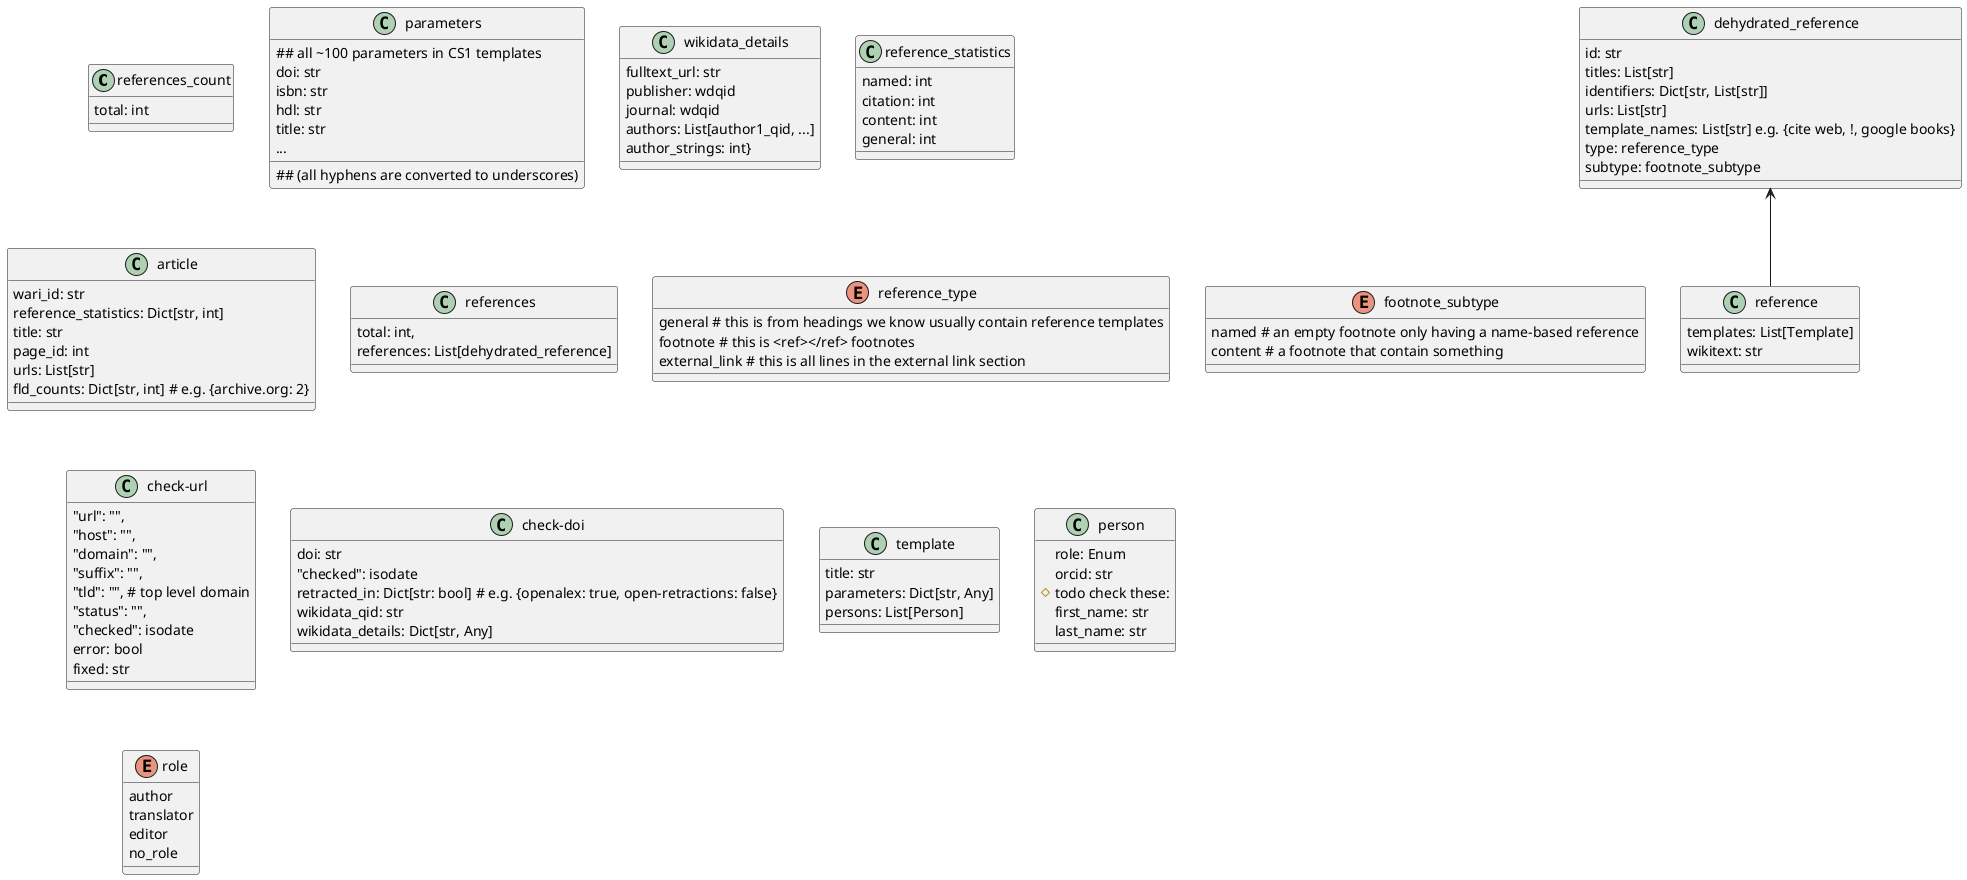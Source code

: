 @startuml
'https://plantuml.com/class-diagram

class references_count{
total: int
}
class parameters{
## all ~100 parameters in CS1 templates
## (all hyphens are converted to underscores)
doi: str
isbn: str
hdl: str
title: str
...
}
class wikidata_details{
fulltext_url: str
publisher: wdqid
journal: wdqid
authors: List[author1_qid, ...]
author_strings: int}
}
class reference_statistics{
named: int
citation: int
content: int
general: int
}
class article{
wari_id: str
reference_statistics: Dict[str, int]
title: str
page_id: int
urls: List[str]
fld_counts: Dict[str, int] # e.g. {archive.org: 2}
}
class references{
total: int,
references: List[dehydrated_reference]
}
class reference{
templates: List[Template]
wikitext: str
}
enum reference_type{
general # this is from headings we know usually contain reference templates
footnote # this is <ref></ref> footnotes
external_link # this is all lines in the external link section
}
enum footnote_subtype{
named # an empty footnote only having a name-based reference
content # a footnote that contain something
}
class dehydrated_reference {
id: str
titles: List[str]
identifiers: Dict[str, List[str]]
urls: List[str]
template_names: List[str] e.g. {cite web, !, google books}
type: reference_type
subtype: footnote_subtype
}
dehydrated_reference <-- reference
class check-url{
"url": "",
"host": "",
"domain": "",
"suffix": "",
"tld": "", # top level domain
"status": "",
"checked": isodate
error: bool
fixed: str
}
class check-doi{
doi: str
"checked": isodate
retracted_in: Dict[str: bool] # e.g. {openalex: true, open-retractions: false}
wikidata_qid: str
wikidata_details: Dict[str, Any]
}
class template{
title: str
parameters: Dict[str, Any]
persons: List[Person]
}
class person{
role: Enum
orcid: str
# todo check these:
first_name: str
last_name: str
}
enum role{
author
translator
editor
no_role
}
@enduml